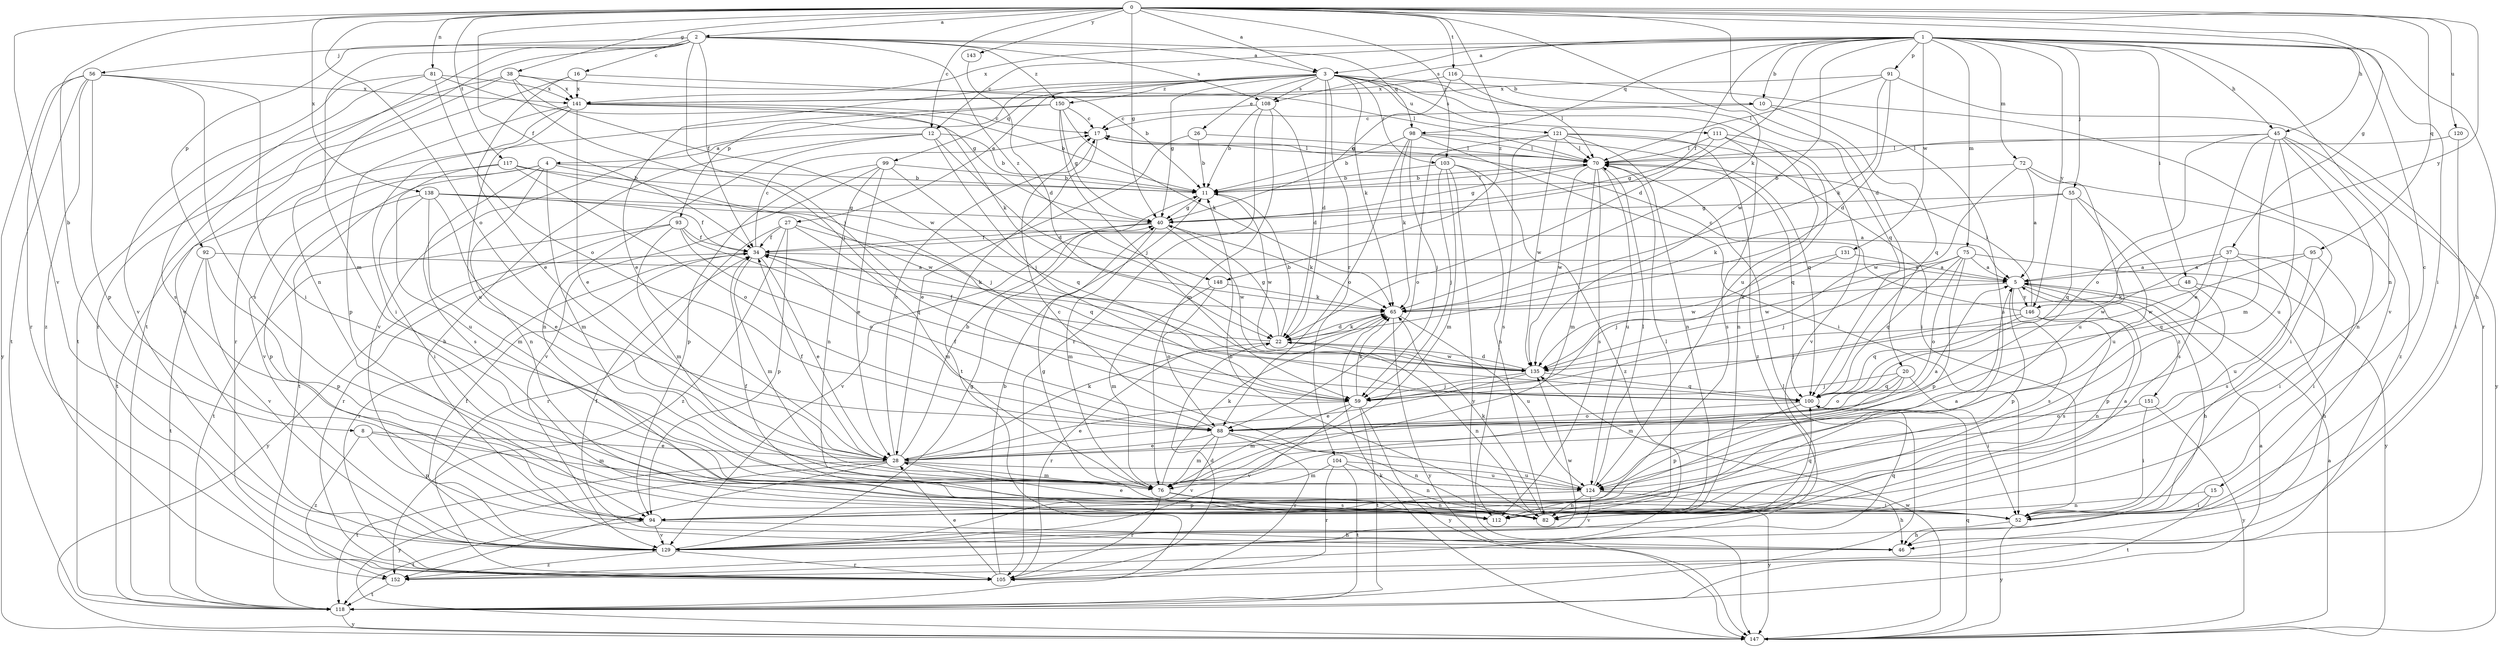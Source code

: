 strict digraph  {
0;
1;
2;
3;
4;
5;
8;
10;
11;
12;
15;
16;
17;
20;
22;
26;
27;
28;
34;
37;
38;
40;
45;
46;
48;
52;
55;
56;
59;
65;
70;
72;
75;
76;
81;
82;
88;
91;
92;
93;
94;
95;
98;
99;
100;
103;
104;
105;
108;
111;
112;
116;
117;
118;
120;
121;
124;
129;
131;
135;
138;
141;
143;
146;
147;
148;
150;
151;
152;
0 -> 2  [label=a];
0 -> 3  [label=a];
0 -> 8  [label=b];
0 -> 12  [label=c];
0 -> 20  [label=d];
0 -> 34  [label=f];
0 -> 37  [label=g];
0 -> 38  [label=g];
0 -> 40  [label=g];
0 -> 45  [label=h];
0 -> 65  [label=k];
0 -> 81  [label=n];
0 -> 88  [label=o];
0 -> 95  [label=q];
0 -> 103  [label=r];
0 -> 116  [label=t];
0 -> 117  [label=t];
0 -> 120  [label=u];
0 -> 129  [label=v];
0 -> 138  [label=x];
0 -> 143  [label=y];
0 -> 146  [label=y];
0 -> 148  [label=z];
1 -> 3  [label=a];
1 -> 10  [label=b];
1 -> 12  [label=c];
1 -> 15  [label=c];
1 -> 22  [label=d];
1 -> 34  [label=f];
1 -> 45  [label=h];
1 -> 46  [label=h];
1 -> 48  [label=i];
1 -> 52  [label=i];
1 -> 55  [label=j];
1 -> 72  [label=m];
1 -> 75  [label=m];
1 -> 82  [label=n];
1 -> 91  [label=p];
1 -> 98  [label=q];
1 -> 108  [label=s];
1 -> 131  [label=w];
1 -> 135  [label=w];
1 -> 141  [label=x];
1 -> 146  [label=y];
2 -> 3  [label=a];
2 -> 16  [label=c];
2 -> 34  [label=f];
2 -> 56  [label=j];
2 -> 59  [label=j];
2 -> 76  [label=m];
2 -> 82  [label=n];
2 -> 92  [label=p];
2 -> 98  [label=q];
2 -> 108  [label=s];
2 -> 118  [label=t];
2 -> 148  [label=z];
2 -> 150  [label=z];
3 -> 10  [label=b];
3 -> 22  [label=d];
3 -> 26  [label=e];
3 -> 27  [label=e];
3 -> 28  [label=e];
3 -> 40  [label=g];
3 -> 65  [label=k];
3 -> 93  [label=p];
3 -> 99  [label=q];
3 -> 100  [label=q];
3 -> 103  [label=r];
3 -> 104  [label=r];
3 -> 108  [label=s];
3 -> 111  [label=s];
3 -> 121  [label=u];
3 -> 124  [label=u];
3 -> 150  [label=z];
4 -> 11  [label=b];
4 -> 59  [label=j];
4 -> 76  [label=m];
4 -> 82  [label=n];
4 -> 112  [label=s];
4 -> 118  [label=t];
4 -> 129  [label=v];
5 -> 46  [label=h];
5 -> 65  [label=k];
5 -> 94  [label=p];
5 -> 112  [label=s];
5 -> 146  [label=y];
5 -> 151  [label=z];
8 -> 28  [label=e];
8 -> 76  [label=m];
8 -> 94  [label=p];
8 -> 152  [label=z];
10 -> 17  [label=c];
10 -> 100  [label=q];
10 -> 112  [label=s];
11 -> 40  [label=g];
11 -> 70  [label=l];
11 -> 135  [label=w];
12 -> 4  [label=a];
12 -> 11  [label=b];
12 -> 22  [label=d];
12 -> 46  [label=h];
12 -> 59  [label=j];
12 -> 82  [label=n];
15 -> 52  [label=i];
15 -> 82  [label=n];
15 -> 118  [label=t];
16 -> 11  [label=b];
16 -> 28  [label=e];
16 -> 105  [label=r];
16 -> 141  [label=x];
17 -> 70  [label=l];
17 -> 118  [label=t];
20 -> 52  [label=i];
20 -> 59  [label=j];
20 -> 76  [label=m];
20 -> 88  [label=o];
20 -> 100  [label=q];
22 -> 11  [label=b];
22 -> 34  [label=f];
22 -> 40  [label=g];
22 -> 65  [label=k];
22 -> 82  [label=n];
22 -> 105  [label=r];
22 -> 135  [label=w];
26 -> 11  [label=b];
26 -> 28  [label=e];
26 -> 70  [label=l];
27 -> 34  [label=f];
27 -> 76  [label=m];
27 -> 94  [label=p];
27 -> 100  [label=q];
27 -> 105  [label=r];
27 -> 152  [label=z];
28 -> 5  [label=a];
28 -> 11  [label=b];
28 -> 17  [label=c];
28 -> 34  [label=f];
28 -> 65  [label=k];
28 -> 76  [label=m];
28 -> 118  [label=t];
28 -> 124  [label=u];
28 -> 147  [label=y];
28 -> 152  [label=z];
34 -> 5  [label=a];
34 -> 17  [label=c];
34 -> 28  [label=e];
34 -> 65  [label=k];
34 -> 76  [label=m];
34 -> 105  [label=r];
34 -> 147  [label=y];
37 -> 5  [label=a];
37 -> 52  [label=i];
37 -> 100  [label=q];
37 -> 112  [label=s];
37 -> 135  [label=w];
38 -> 59  [label=j];
38 -> 70  [label=l];
38 -> 118  [label=t];
38 -> 129  [label=v];
38 -> 135  [label=w];
38 -> 141  [label=x];
40 -> 34  [label=f];
40 -> 65  [label=k];
40 -> 76  [label=m];
40 -> 129  [label=v];
40 -> 135  [label=w];
45 -> 28  [label=e];
45 -> 70  [label=l];
45 -> 76  [label=m];
45 -> 82  [label=n];
45 -> 88  [label=o];
45 -> 124  [label=u];
45 -> 147  [label=y];
45 -> 152  [label=z];
46 -> 34  [label=f];
48 -> 46  [label=h];
48 -> 65  [label=k];
48 -> 94  [label=p];
52 -> 34  [label=f];
52 -> 46  [label=h];
52 -> 147  [label=y];
55 -> 40  [label=g];
55 -> 65  [label=k];
55 -> 100  [label=q];
55 -> 112  [label=s];
55 -> 124  [label=u];
56 -> 52  [label=i];
56 -> 94  [label=p];
56 -> 105  [label=r];
56 -> 112  [label=s];
56 -> 118  [label=t];
56 -> 141  [label=x];
56 -> 147  [label=y];
56 -> 152  [label=z];
59 -> 28  [label=e];
59 -> 65  [label=k];
59 -> 76  [label=m];
59 -> 118  [label=t];
59 -> 129  [label=v];
59 -> 147  [label=y];
65 -> 22  [label=d];
65 -> 124  [label=u];
65 -> 147  [label=y];
70 -> 11  [label=b];
70 -> 17  [label=c];
70 -> 40  [label=g];
70 -> 76  [label=m];
70 -> 100  [label=q];
70 -> 112  [label=s];
70 -> 124  [label=u];
70 -> 135  [label=w];
72 -> 5  [label=a];
72 -> 11  [label=b];
72 -> 52  [label=i];
72 -> 124  [label=u];
72 -> 135  [label=w];
75 -> 5  [label=a];
75 -> 59  [label=j];
75 -> 88  [label=o];
75 -> 94  [label=p];
75 -> 100  [label=q];
75 -> 135  [label=w];
75 -> 147  [label=y];
76 -> 52  [label=i];
76 -> 65  [label=k];
76 -> 82  [label=n];
76 -> 105  [label=r];
76 -> 112  [label=s];
81 -> 40  [label=g];
81 -> 88  [label=o];
81 -> 112  [label=s];
81 -> 129  [label=v];
81 -> 141  [label=x];
82 -> 5  [label=a];
82 -> 11  [label=b];
82 -> 65  [label=k];
82 -> 70  [label=l];
82 -> 100  [label=q];
88 -> 28  [label=e];
88 -> 34  [label=f];
88 -> 76  [label=m];
88 -> 82  [label=n];
88 -> 105  [label=r];
88 -> 129  [label=v];
91 -> 22  [label=d];
91 -> 65  [label=k];
91 -> 70  [label=l];
91 -> 105  [label=r];
91 -> 141  [label=x];
92 -> 5  [label=a];
92 -> 94  [label=p];
92 -> 118  [label=t];
92 -> 129  [label=v];
93 -> 34  [label=f];
93 -> 76  [label=m];
93 -> 88  [label=o];
93 -> 100  [label=q];
93 -> 105  [label=r];
93 -> 118  [label=t];
94 -> 5  [label=a];
94 -> 46  [label=h];
94 -> 118  [label=t];
94 -> 129  [label=v];
95 -> 5  [label=a];
95 -> 52  [label=i];
95 -> 124  [label=u];
95 -> 135  [label=w];
98 -> 11  [label=b];
98 -> 52  [label=i];
98 -> 59  [label=j];
98 -> 65  [label=k];
98 -> 70  [label=l];
98 -> 88  [label=o];
98 -> 100  [label=q];
99 -> 11  [label=b];
99 -> 28  [label=e];
99 -> 82  [label=n];
99 -> 94  [label=p];
99 -> 100  [label=q];
99 -> 129  [label=v];
100 -> 88  [label=o];
100 -> 94  [label=p];
103 -> 11  [label=b];
103 -> 59  [label=j];
103 -> 76  [label=m];
103 -> 82  [label=n];
103 -> 147  [label=y];
103 -> 152  [label=z];
104 -> 76  [label=m];
104 -> 82  [label=n];
104 -> 105  [label=r];
104 -> 118  [label=t];
104 -> 124  [label=u];
105 -> 11  [label=b];
105 -> 22  [label=d];
105 -> 28  [label=e];
108 -> 11  [label=b];
108 -> 17  [label=c];
108 -> 22  [label=d];
108 -> 76  [label=m];
108 -> 105  [label=r];
111 -> 40  [label=g];
111 -> 70  [label=l];
111 -> 82  [label=n];
111 -> 112  [label=s];
111 -> 129  [label=v];
112 -> 28  [label=e];
112 -> 40  [label=g];
116 -> 40  [label=g];
116 -> 70  [label=l];
116 -> 129  [label=v];
116 -> 141  [label=x];
117 -> 11  [label=b];
117 -> 88  [label=o];
117 -> 118  [label=t];
117 -> 124  [label=u];
117 -> 135  [label=w];
118 -> 5  [label=a];
118 -> 70  [label=l];
118 -> 147  [label=y];
120 -> 52  [label=i];
120 -> 70  [label=l];
121 -> 52  [label=i];
121 -> 70  [label=l];
121 -> 82  [label=n];
121 -> 88  [label=o];
121 -> 112  [label=s];
121 -> 135  [label=w];
121 -> 152  [label=z];
124 -> 17  [label=c];
124 -> 46  [label=h];
124 -> 70  [label=l];
124 -> 82  [label=n];
124 -> 94  [label=p];
124 -> 129  [label=v];
124 -> 147  [label=y];
129 -> 34  [label=f];
129 -> 40  [label=g];
129 -> 100  [label=q];
129 -> 105  [label=r];
129 -> 135  [label=w];
129 -> 152  [label=z];
131 -> 5  [label=a];
131 -> 59  [label=j];
131 -> 135  [label=w];
135 -> 22  [label=d];
135 -> 28  [label=e];
135 -> 59  [label=j];
135 -> 100  [label=q];
138 -> 5  [label=a];
138 -> 28  [label=e];
138 -> 34  [label=f];
138 -> 40  [label=g];
138 -> 52  [label=i];
138 -> 76  [label=m];
138 -> 94  [label=p];
141 -> 11  [label=b];
141 -> 17  [label=c];
141 -> 28  [label=e];
141 -> 52  [label=i];
141 -> 65  [label=k];
141 -> 94  [label=p];
141 -> 124  [label=u];
143 -> 22  [label=d];
146 -> 17  [label=c];
146 -> 59  [label=j];
146 -> 70  [label=l];
146 -> 82  [label=n];
146 -> 100  [label=q];
146 -> 112  [label=s];
147 -> 5  [label=a];
147 -> 65  [label=k];
147 -> 100  [label=q];
147 -> 135  [label=w];
148 -> 65  [label=k];
148 -> 76  [label=m];
148 -> 88  [label=o];
150 -> 17  [label=c];
150 -> 40  [label=g];
150 -> 59  [label=j];
150 -> 65  [label=k];
150 -> 105  [label=r];
150 -> 129  [label=v];
151 -> 52  [label=i];
151 -> 88  [label=o];
151 -> 147  [label=y];
152 -> 118  [label=t];
}
